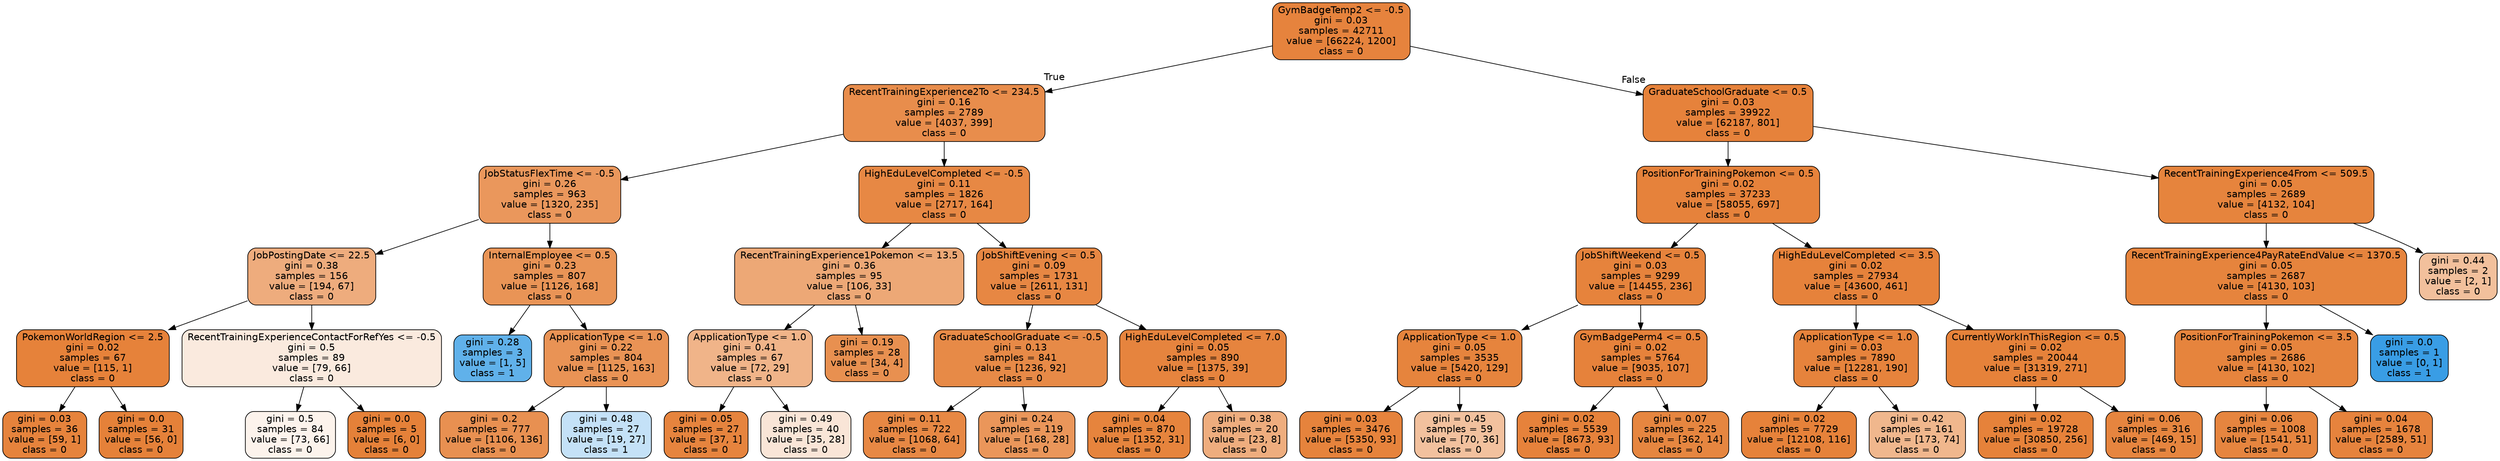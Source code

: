 digraph Tree {
node [shape=box, style="filled, rounded", color="black", fontname=helvetica] ;
edge [fontname=helvetica] ;
0 [label="GymBadgeTemp2 <= -0.5\ngini = 0.03\nsamples = 42711\nvalue = [66224, 1200]\nclass = 0", fillcolor="#e58139fa"] ;
1 [label="RecentTrainingExperience2To <= 234.5\ngini = 0.16\nsamples = 2789\nvalue = [4037, 399]\nclass = 0", fillcolor="#e58139e6"] ;
0 -> 1 [labeldistance=2.5, labelangle=45, headlabel="True"] ;
2 [label="JobStatusFlexTime <= -0.5\ngini = 0.26\nsamples = 963\nvalue = [1320, 235]\nclass = 0", fillcolor="#e58139d2"] ;
1 -> 2 ;
3 [label="JobPostingDate <= 22.5\ngini = 0.38\nsamples = 156\nvalue = [194, 67]\nclass = 0", fillcolor="#e58139a7"] ;
2 -> 3 ;
4 [label="PokemonWorldRegion <= 2.5\ngini = 0.02\nsamples = 67\nvalue = [115, 1]\nclass = 0", fillcolor="#e58139fd"] ;
3 -> 4 ;
5 [label="gini = 0.03\nsamples = 36\nvalue = [59, 1]\nclass = 0", fillcolor="#e58139fb"] ;
4 -> 5 ;
6 [label="gini = 0.0\nsamples = 31\nvalue = [56, 0]\nclass = 0", fillcolor="#e58139ff"] ;
4 -> 6 ;
7 [label="RecentTrainingExperienceContactForRefYes <= -0.5\ngini = 0.5\nsamples = 89\nvalue = [79, 66]\nclass = 0", fillcolor="#e581392a"] ;
3 -> 7 ;
8 [label="gini = 0.5\nsamples = 84\nvalue = [73, 66]\nclass = 0", fillcolor="#e5813918"] ;
7 -> 8 ;
9 [label="gini = 0.0\nsamples = 5\nvalue = [6, 0]\nclass = 0", fillcolor="#e58139ff"] ;
7 -> 9 ;
10 [label="InternalEmployee <= 0.5\ngini = 0.23\nsamples = 807\nvalue = [1126, 168]\nclass = 0", fillcolor="#e58139d9"] ;
2 -> 10 ;
11 [label="gini = 0.28\nsamples = 3\nvalue = [1, 5]\nclass = 1", fillcolor="#399de5cc"] ;
10 -> 11 ;
12 [label="ApplicationType <= 1.0\ngini = 0.22\nsamples = 804\nvalue = [1125, 163]\nclass = 0", fillcolor="#e58139da"] ;
10 -> 12 ;
13 [label="gini = 0.2\nsamples = 777\nvalue = [1106, 136]\nclass = 0", fillcolor="#e58139e0"] ;
12 -> 13 ;
14 [label="gini = 0.48\nsamples = 27\nvalue = [19, 27]\nclass = 1", fillcolor="#399de54c"] ;
12 -> 14 ;
15 [label="HighEduLevelCompleted <= -0.5\ngini = 0.11\nsamples = 1826\nvalue = [2717, 164]\nclass = 0", fillcolor="#e58139f0"] ;
1 -> 15 ;
16 [label="RecentTrainingExperience1Pokemon <= 13.5\ngini = 0.36\nsamples = 95\nvalue = [106, 33]\nclass = 0", fillcolor="#e58139b0"] ;
15 -> 16 ;
17 [label="ApplicationType <= 1.0\ngini = 0.41\nsamples = 67\nvalue = [72, 29]\nclass = 0", fillcolor="#e5813998"] ;
16 -> 17 ;
18 [label="gini = 0.05\nsamples = 27\nvalue = [37, 1]\nclass = 0", fillcolor="#e58139f8"] ;
17 -> 18 ;
19 [label="gini = 0.49\nsamples = 40\nvalue = [35, 28]\nclass = 0", fillcolor="#e5813933"] ;
17 -> 19 ;
20 [label="gini = 0.19\nsamples = 28\nvalue = [34, 4]\nclass = 0", fillcolor="#e58139e1"] ;
16 -> 20 ;
21 [label="JobShiftEvening <= 0.5\ngini = 0.09\nsamples = 1731\nvalue = [2611, 131]\nclass = 0", fillcolor="#e58139f2"] ;
15 -> 21 ;
22 [label="GraduateSchoolGraduate <= -0.5\ngini = 0.13\nsamples = 841\nvalue = [1236, 92]\nclass = 0", fillcolor="#e58139ec"] ;
21 -> 22 ;
23 [label="gini = 0.11\nsamples = 722\nvalue = [1068, 64]\nclass = 0", fillcolor="#e58139f0"] ;
22 -> 23 ;
24 [label="gini = 0.24\nsamples = 119\nvalue = [168, 28]\nclass = 0", fillcolor="#e58139d4"] ;
22 -> 24 ;
25 [label="HighEduLevelCompleted <= 7.0\ngini = 0.05\nsamples = 890\nvalue = [1375, 39]\nclass = 0", fillcolor="#e58139f8"] ;
21 -> 25 ;
26 [label="gini = 0.04\nsamples = 870\nvalue = [1352, 31]\nclass = 0", fillcolor="#e58139f9"] ;
25 -> 26 ;
27 [label="gini = 0.38\nsamples = 20\nvalue = [23, 8]\nclass = 0", fillcolor="#e58139a6"] ;
25 -> 27 ;
28 [label="GraduateSchoolGraduate <= 0.5\ngini = 0.03\nsamples = 39922\nvalue = [62187, 801]\nclass = 0", fillcolor="#e58139fc"] ;
0 -> 28 [labeldistance=2.5, labelangle=-45, headlabel="False"] ;
29 [label="PositionForTrainingPokemon <= 0.5\ngini = 0.02\nsamples = 37233\nvalue = [58055, 697]\nclass = 0", fillcolor="#e58139fc"] ;
28 -> 29 ;
30 [label="JobShiftWeekend <= 0.5\ngini = 0.03\nsamples = 9299\nvalue = [14455, 236]\nclass = 0", fillcolor="#e58139fb"] ;
29 -> 30 ;
31 [label="ApplicationType <= 1.0\ngini = 0.05\nsamples = 3535\nvalue = [5420, 129]\nclass = 0", fillcolor="#e58139f9"] ;
30 -> 31 ;
32 [label="gini = 0.03\nsamples = 3476\nvalue = [5350, 93]\nclass = 0", fillcolor="#e58139fb"] ;
31 -> 32 ;
33 [label="gini = 0.45\nsamples = 59\nvalue = [70, 36]\nclass = 0", fillcolor="#e581397c"] ;
31 -> 33 ;
34 [label="GymBadgePerm4 <= 0.5\ngini = 0.02\nsamples = 5764\nvalue = [9035, 107]\nclass = 0", fillcolor="#e58139fc"] ;
30 -> 34 ;
35 [label="gini = 0.02\nsamples = 5539\nvalue = [8673, 93]\nclass = 0", fillcolor="#e58139fc"] ;
34 -> 35 ;
36 [label="gini = 0.07\nsamples = 225\nvalue = [362, 14]\nclass = 0", fillcolor="#e58139f5"] ;
34 -> 36 ;
37 [label="HighEduLevelCompleted <= 3.5\ngini = 0.02\nsamples = 27934\nvalue = [43600, 461]\nclass = 0", fillcolor="#e58139fc"] ;
29 -> 37 ;
38 [label="ApplicationType <= 1.0\ngini = 0.03\nsamples = 7890\nvalue = [12281, 190]\nclass = 0", fillcolor="#e58139fb"] ;
37 -> 38 ;
39 [label="gini = 0.02\nsamples = 7729\nvalue = [12108, 116]\nclass = 0", fillcolor="#e58139fd"] ;
38 -> 39 ;
40 [label="gini = 0.42\nsamples = 161\nvalue = [173, 74]\nclass = 0", fillcolor="#e5813992"] ;
38 -> 40 ;
41 [label="CurrentlyWorkInThisRegion <= 0.5\ngini = 0.02\nsamples = 20044\nvalue = [31319, 271]\nclass = 0", fillcolor="#e58139fd"] ;
37 -> 41 ;
42 [label="gini = 0.02\nsamples = 19728\nvalue = [30850, 256]\nclass = 0", fillcolor="#e58139fd"] ;
41 -> 42 ;
43 [label="gini = 0.06\nsamples = 316\nvalue = [469, 15]\nclass = 0", fillcolor="#e58139f7"] ;
41 -> 43 ;
44 [label="RecentTrainingExperience4From <= 509.5\ngini = 0.05\nsamples = 2689\nvalue = [4132, 104]\nclass = 0", fillcolor="#e58139f9"] ;
28 -> 44 ;
45 [label="RecentTrainingExperience4PayRateEndValue <= 1370.5\ngini = 0.05\nsamples = 2687\nvalue = [4130, 103]\nclass = 0", fillcolor="#e58139f9"] ;
44 -> 45 ;
46 [label="PositionForTrainingPokemon <= 3.5\ngini = 0.05\nsamples = 2686\nvalue = [4130, 102]\nclass = 0", fillcolor="#e58139f9"] ;
45 -> 46 ;
47 [label="gini = 0.06\nsamples = 1008\nvalue = [1541, 51]\nclass = 0", fillcolor="#e58139f7"] ;
46 -> 47 ;
48 [label="gini = 0.04\nsamples = 1678\nvalue = [2589, 51]\nclass = 0", fillcolor="#e58139fa"] ;
46 -> 48 ;
49 [label="gini = 0.0\nsamples = 1\nvalue = [0, 1]\nclass = 1", fillcolor="#399de5ff"] ;
45 -> 49 ;
50 [label="gini = 0.44\nsamples = 2\nvalue = [2, 1]\nclass = 0", fillcolor="#e581397f"] ;
44 -> 50 ;
}